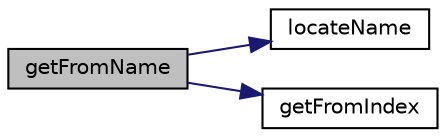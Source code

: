 digraph "getFromName"
{
  edge [fontname="Helvetica",fontsize="10",labelfontname="Helvetica",labelfontsize="10"];
  node [fontname="Helvetica",fontsize="10",shape=record];
  rankdir="LR";
  Node7 [label="getFromName",height=0.2,width=0.4,color="black", fillcolor="grey75", style="filled", fontcolor="black"];
  Node7 -> Node8 [color="midnightblue",fontsize="10",style="solid",fontname="Helvetica"];
  Node8 [label="locateName",height=0.2,width=0.4,color="black", fillcolor="white", style="filled",URL="$class_p_h_p_excel___shared___zip_archive.html#a92ca8e0a7608f1850ab6b7f6e75103f1"];
  Node7 -> Node9 [color="midnightblue",fontsize="10",style="solid",fontname="Helvetica"];
  Node9 [label="getFromIndex",height=0.2,width=0.4,color="black", fillcolor="white", style="filled",URL="$class_p_h_p_excel___shared___zip_archive.html#ac6558eed9696d4fcd22187c74e8b20f8"];
}
